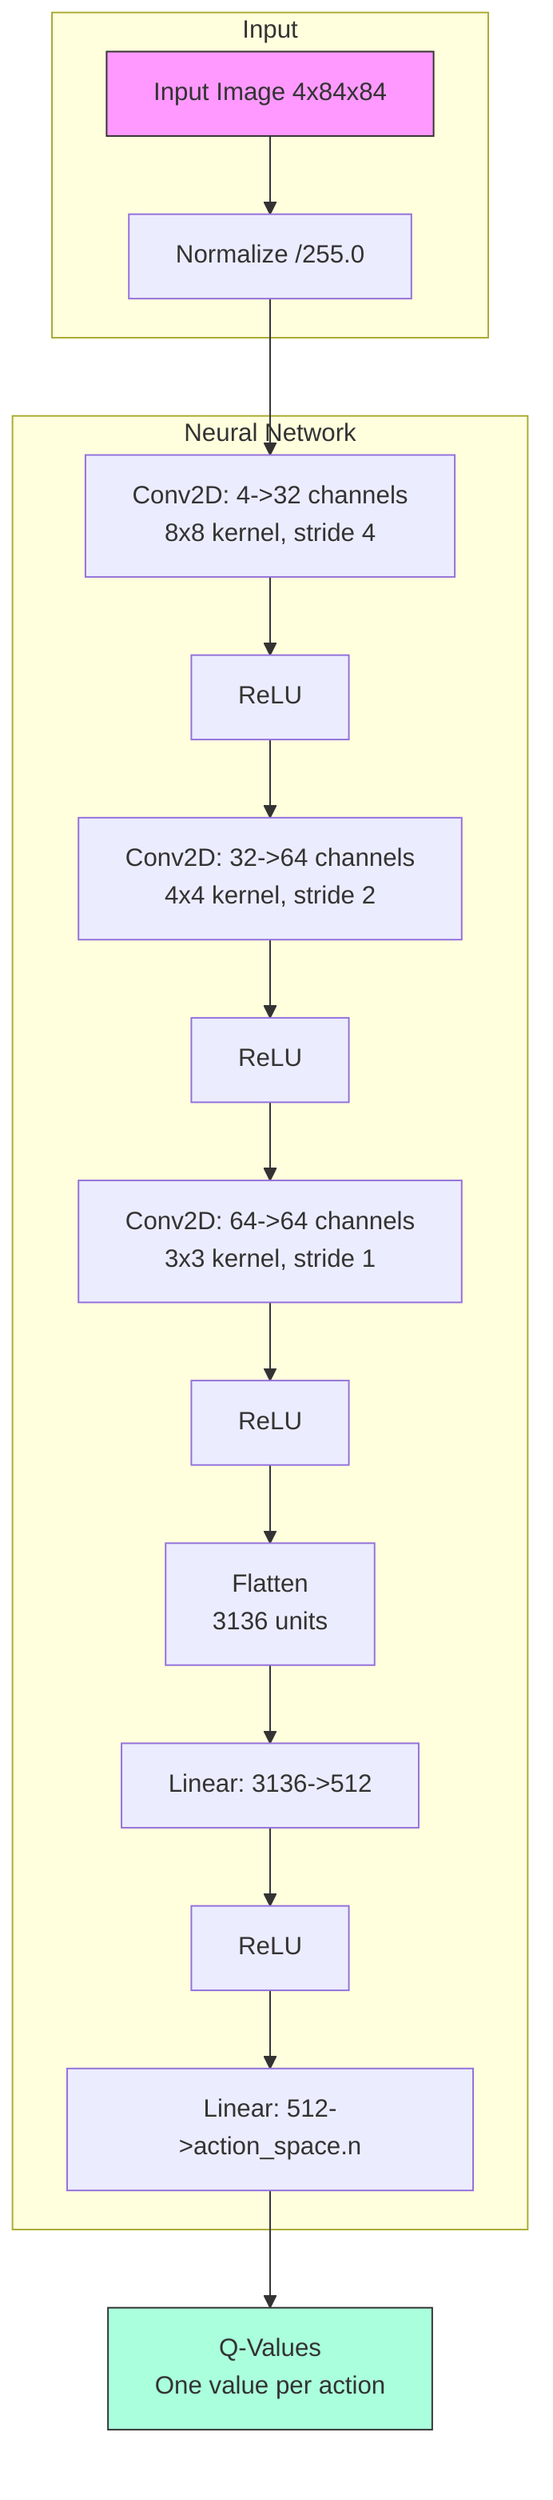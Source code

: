 graph TD
    subgraph Input
        I[Input Image 4x84x84] --> N[Normalize /255.0]
    end

    subgraph Neural Network
        C1[Conv2D: 4->32 channels<br/>8x8 kernel, stride 4] --> R1[ReLU]
        R1 --> C2[Conv2D: 32->64 channels<br/>4x4 kernel, stride 2]
        C2 --> R2[ReLU]
        R2 --> C3[Conv2D: 64->64 channels<br/>3x3 kernel, stride 1]
        C3 --> R3[ReLU]
        R3 --> F[Flatten<br/>3136 units]
        F --> L1[Linear: 3136->512]
        L1 --> R4[ReLU]
        R4 --> L2[Linear: 512->action_space.n]
    end

    N --> C1
    L2 --> Q[Q-Values<br/>One value per action]

    style I fill:#f9f,stroke:#333
    style Q fill:#afd,stroke:#333